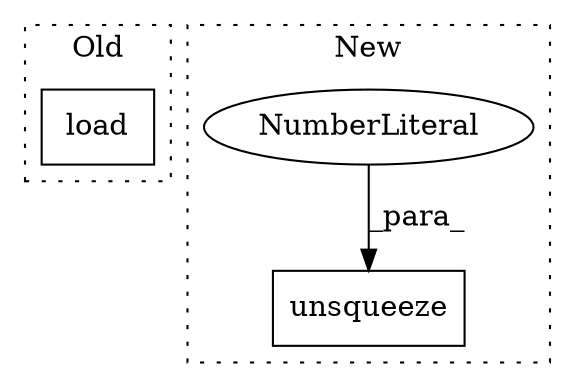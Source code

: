digraph G {
subgraph cluster0 {
1 [label="load" a="32" s="2888,2942" l="5,1" shape="box"];
label = "Old";
style="dotted";
}
subgraph cluster1 {
2 [label="unsqueeze" a="32" s="3316,3327" l="10,1" shape="box"];
3 [label="NumberLiteral" a="34" s="3326" l="1" shape="ellipse"];
label = "New";
style="dotted";
}
3 -> 2 [label="_para_"];
}